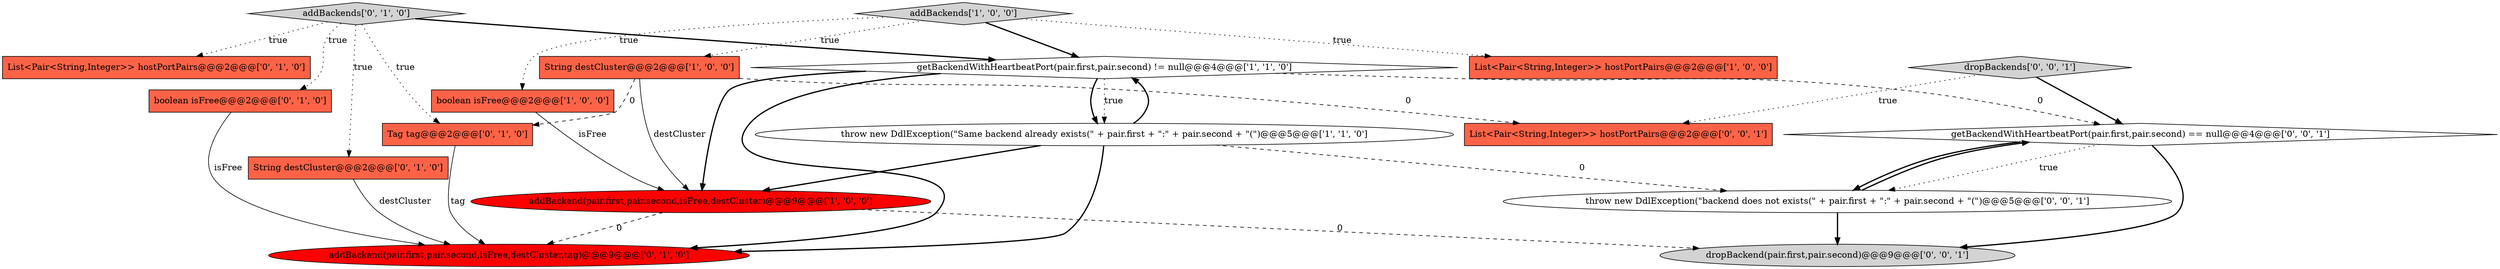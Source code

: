 digraph {
13 [style = filled, label = "dropBackend(pair.first,pair.second)@@@9@@@['0', '0', '1']", fillcolor = lightgray, shape = ellipse image = "AAA0AAABBB3BBB"];
8 [style = filled, label = "boolean isFree@@@2@@@['0', '1', '0']", fillcolor = tomato, shape = box image = "AAA0AAABBB2BBB"];
4 [style = filled, label = "List<Pair<String,Integer>> hostPortPairs@@@2@@@['1', '0', '0']", fillcolor = tomato, shape = box image = "AAA0AAABBB1BBB"];
5 [style = filled, label = "addBackend(pair.first,pair.second,isFree,destCluster)@@@9@@@['1', '0', '0']", fillcolor = red, shape = ellipse image = "AAA1AAABBB1BBB"];
7 [style = filled, label = "String destCluster@@@2@@@['0', '1', '0']", fillcolor = tomato, shape = box image = "AAA0AAABBB2BBB"];
16 [style = filled, label = "List<Pair<String,Integer>> hostPortPairs@@@2@@@['0', '0', '1']", fillcolor = tomato, shape = box image = "AAA0AAABBB3BBB"];
12 [style = filled, label = "Tag tag@@@2@@@['0', '1', '0']", fillcolor = tomato, shape = box image = "AAA1AAABBB2BBB"];
9 [style = filled, label = "addBackend(pair.first,pair.second,isFree,destCluster,tag)@@@9@@@['0', '1', '0']", fillcolor = red, shape = ellipse image = "AAA1AAABBB2BBB"];
1 [style = filled, label = "addBackends['1', '0', '0']", fillcolor = lightgray, shape = diamond image = "AAA0AAABBB1BBB"];
6 [style = filled, label = "String destCluster@@@2@@@['1', '0', '0']", fillcolor = tomato, shape = box image = "AAA1AAABBB1BBB"];
15 [style = filled, label = "dropBackends['0', '0', '1']", fillcolor = lightgray, shape = diamond image = "AAA0AAABBB3BBB"];
17 [style = filled, label = "getBackendWithHeartbeatPort(pair.first,pair.second) == null@@@4@@@['0', '0', '1']", fillcolor = white, shape = diamond image = "AAA0AAABBB3BBB"];
3 [style = filled, label = "getBackendWithHeartbeatPort(pair.first,pair.second) != null@@@4@@@['1', '1', '0']", fillcolor = white, shape = diamond image = "AAA0AAABBB1BBB"];
10 [style = filled, label = "List<Pair<String,Integer>> hostPortPairs@@@2@@@['0', '1', '0']", fillcolor = tomato, shape = box image = "AAA0AAABBB2BBB"];
2 [style = filled, label = "boolean isFree@@@2@@@['1', '0', '0']", fillcolor = tomato, shape = box image = "AAA0AAABBB1BBB"];
14 [style = filled, label = "throw new DdlException(\"backend does not exists(\" + pair.first + \":\" + pair.second + \"(\")@@@5@@@['0', '0', '1']", fillcolor = white, shape = ellipse image = "AAA0AAABBB3BBB"];
11 [style = filled, label = "addBackends['0', '1', '0']", fillcolor = lightgray, shape = diamond image = "AAA0AAABBB2BBB"];
0 [style = filled, label = "throw new DdlException(\"Same backend already exists(\" + pair.first + \":\" + pair.second + \"(\")@@@5@@@['1', '1', '0']", fillcolor = white, shape = ellipse image = "AAA0AAABBB1BBB"];
5->13 [style = dashed, label="0"];
0->3 [style = bold, label=""];
11->7 [style = dotted, label="true"];
0->9 [style = bold, label=""];
3->17 [style = dashed, label="0"];
6->5 [style = solid, label="destCluster"];
11->10 [style = dotted, label="true"];
12->9 [style = solid, label="tag"];
11->12 [style = dotted, label="true"];
7->9 [style = solid, label="destCluster"];
1->3 [style = bold, label=""];
17->14 [style = dotted, label="true"];
5->9 [style = dashed, label="0"];
14->17 [style = bold, label=""];
1->4 [style = dotted, label="true"];
15->16 [style = dotted, label="true"];
2->5 [style = solid, label="isFree"];
3->0 [style = bold, label=""];
8->9 [style = solid, label="isFree"];
6->12 [style = dashed, label="0"];
3->9 [style = bold, label=""];
0->14 [style = dashed, label="0"];
15->17 [style = bold, label=""];
3->5 [style = bold, label=""];
6->16 [style = dashed, label="0"];
11->3 [style = bold, label=""];
17->14 [style = bold, label=""];
3->0 [style = dotted, label="true"];
1->6 [style = dotted, label="true"];
11->8 [style = dotted, label="true"];
17->13 [style = bold, label=""];
14->13 [style = bold, label=""];
1->2 [style = dotted, label="true"];
0->5 [style = bold, label=""];
}
